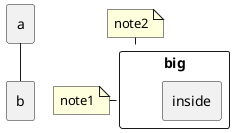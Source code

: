 {
  "sha1": "iejbj8zrjik4j2modr3tnv5vupi5nrb",
  "insertion": {
    "when": "2024-06-03T18:59:30.618Z",
    "url": "https://forum.plantuml.net/17600/note-and-position-not-rendering-correctly-on-cheerpj",
    "user": "plantuml@gmail.com"
  }
}
@startuml
!pragma layout smetana

rectangle a
rectangle b
a -- b

rectangle big {
  rectangle inside
}
note left of big
note1
end note
note top of big
note2
end note

@enduml
